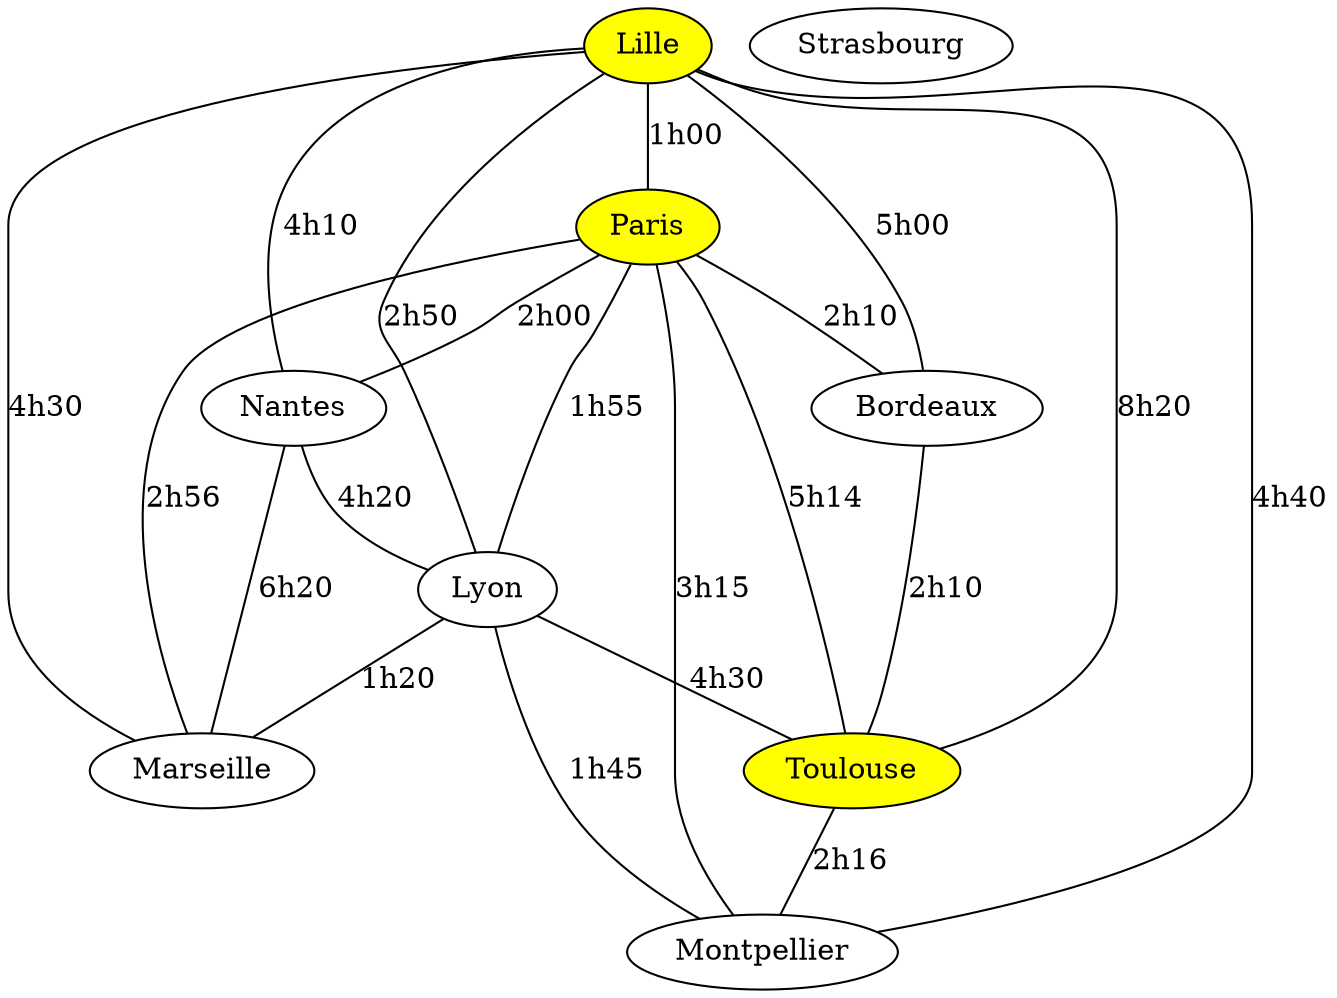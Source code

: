graph "tgv" {

  "Lille" -- "Paris" [label="1h00"];
  "Lille" -- "Nantes" [label="4h10"];
  "Lille" -- "Lyon" [label="2h50"];
  "Lille" -- "Bordeaux" [label="5h00"];
  "Lille" -- "Toulouse" [label="8h20"];
  "Lille" -- "Marseille" [label="4h30"];
  "Lille" -- "Montpellier" [label="4h40"];
  "Lille"  [style = filled, peripheries = 1, fillcolor = yellow, fontcolor = black, color = black];
  "Paris" -- "Nantes" [label="2h00"];
  "Paris" -- "Lyon" [label="1h55"];
  "Paris" -- "Bordeaux" [label="2h10"];
  "Paris" -- "Marseille" [label="2h56"];
  "Paris" -- "Montpellier" [label="3h15"];
  "Paris" -- "Toulouse" [label="5h14"];
  "Paris"  [style = filled, peripheries = 1, fillcolor = yellow, fontcolor = black, color = black];
  "Nantes" -- "Lyon" [label="4h20"];
  "Nantes" -- "Marseille" [label="6h20"];
  "Nantes"  [style = filled, peripheries = 1, fillcolor = white, fontcolor = black, color = black];
  "Lyon" -- "Toulouse" [label="4h30"];
  "Lyon" -- "Marseille" [label="1h20"];
  "Lyon" -- "Montpellier" [label="1h45"];
  "Lyon"  [style = filled, peripheries = 1, fillcolor = white, fontcolor = black, color = black];
  "Bordeaux" -- "Toulouse" [label="2h10"];
  "Bordeaux"  [style = filled, peripheries = 1, fillcolor = white, fontcolor = black, color = black];
  "Toulouse" -- "Montpellier" [label="2h16"];
  "Toulouse"  [style = filled, peripheries = 1, fillcolor = yellow, fontcolor = black, color = black];
  "Marseille"  [style = filled, peripheries = 1, fillcolor = white, fontcolor = black, color = black];
  "Montpellier"  [style = filled, peripheries = 1, fillcolor = white, fontcolor = black, color = black];
  "Strasbourg"  [style = filled, peripheries = 1, fillcolor = white, fontcolor = black, color = black];
}

